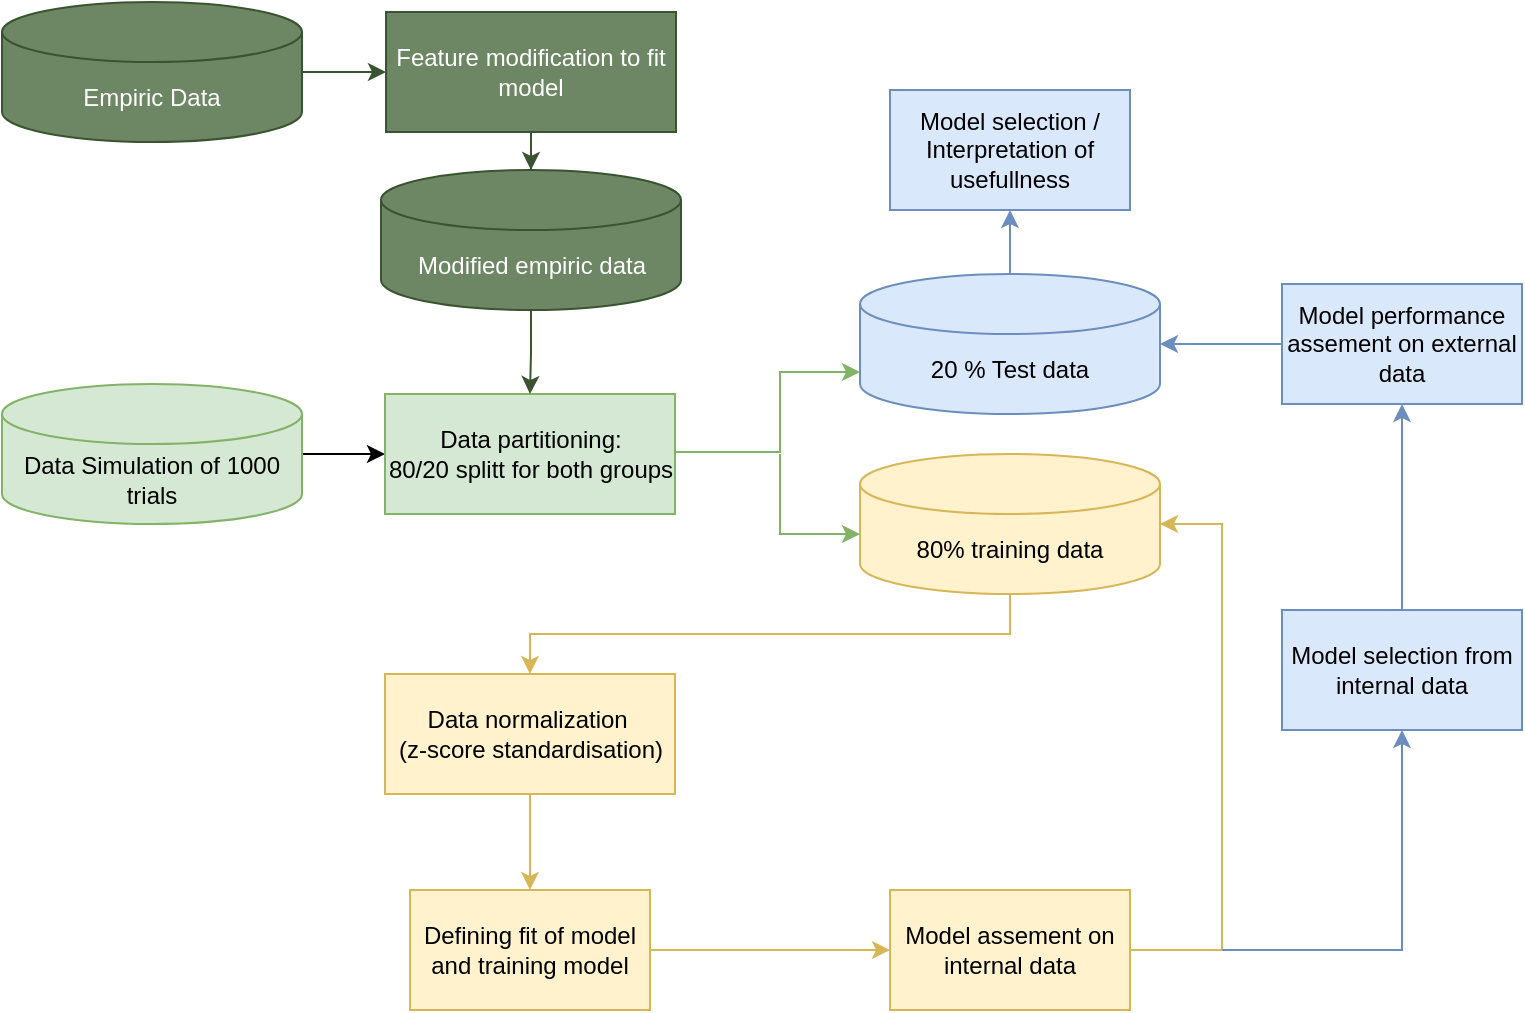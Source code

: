 <mxfile version="20.5.1" type="device"><diagram id="C5RBs43oDa-KdzZeNtuy" name="Page-1"><mxGraphModel dx="1002" dy="751" grid="0" gridSize="10" guides="1" tooltips="1" connect="1" arrows="1" fold="1" page="1" pageScale="1" pageWidth="827" pageHeight="1169" math="0" shadow="0"><root><mxCell id="WIyWlLk6GJQsqaUBKTNV-0"/><mxCell id="WIyWlLk6GJQsqaUBKTNV-1" parent="WIyWlLk6GJQsqaUBKTNV-0"/><mxCell id="gtQadvthVLj_Uy5Ra8BW-2" value="" style="edgeStyle=orthogonalEdgeStyle;rounded=0;orthogonalLoop=1;jettySize=auto;html=1;" edge="1" parent="WIyWlLk6GJQsqaUBKTNV-1" source="gtQadvthVLj_Uy5Ra8BW-0" target="gtQadvthVLj_Uy5Ra8BW-1"><mxGeometry relative="1" as="geometry"/></mxCell><mxCell id="gtQadvthVLj_Uy5Ra8BW-0" value="Data Simulation of 1000 trials" style="shape=cylinder3;whiteSpace=wrap;html=1;boundedLbl=1;backgroundOutline=1;size=15;fillColor=#d5e8d4;strokeColor=#82b366;" vertex="1" parent="WIyWlLk6GJQsqaUBKTNV-1"><mxGeometry x="20" y="257" width="150" height="70" as="geometry"/></mxCell><mxCell id="gtQadvthVLj_Uy5Ra8BW-9" value="" style="edgeStyle=orthogonalEdgeStyle;rounded=0;orthogonalLoop=1;jettySize=auto;html=1;exitX=0.5;exitY=1;exitDx=0;exitDy=0;exitPerimeter=0;fillColor=#fff2cc;strokeColor=#d6b656;" edge="1" parent="WIyWlLk6GJQsqaUBKTNV-1" source="gtQadvthVLj_Uy5Ra8BW-6" target="gtQadvthVLj_Uy5Ra8BW-8"><mxGeometry relative="1" as="geometry"/></mxCell><mxCell id="gtQadvthVLj_Uy5Ra8BW-1" value="Data partitioning:&lt;br&gt;80/20 splitt for both groups" style="whiteSpace=wrap;html=1;fillColor=#d5e8d4;strokeColor=#82b366;" vertex="1" parent="WIyWlLk6GJQsqaUBKTNV-1"><mxGeometry x="211.5" y="262" width="145" height="60" as="geometry"/></mxCell><mxCell id="gtQadvthVLj_Uy5Ra8BW-4" value="" style="endArrow=classic;html=1;rounded=0;exitX=1;exitY=0.5;exitDx=0;exitDy=0;fillColor=#d5e8d4;strokeColor=#82b366;" edge="1" parent="WIyWlLk6GJQsqaUBKTNV-1"><mxGeometry width="50" height="50" relative="1" as="geometry"><mxPoint x="356.5" y="291" as="sourcePoint"/><mxPoint x="449" y="251" as="targetPoint"/><Array as="points"><mxPoint x="409" y="291"/><mxPoint x="409" y="251"/></Array></mxGeometry></mxCell><mxCell id="gtQadvthVLj_Uy5Ra8BW-16" value="" style="edgeStyle=orthogonalEdgeStyle;rounded=0;orthogonalLoop=1;jettySize=auto;html=1;fillColor=#dae8fc;strokeColor=#6c8ebf;" edge="1" parent="WIyWlLk6GJQsqaUBKTNV-1" source="gtQadvthVLj_Uy5Ra8BW-5" target="gtQadvthVLj_Uy5Ra8BW-15"><mxGeometry relative="1" as="geometry"/></mxCell><mxCell id="gtQadvthVLj_Uy5Ra8BW-5" value="20 % Test data" style="shape=cylinder3;whiteSpace=wrap;html=1;boundedLbl=1;backgroundOutline=1;size=15;fillColor=#dae8fc;strokeColor=#6c8ebf;" vertex="1" parent="WIyWlLk6GJQsqaUBKTNV-1"><mxGeometry x="449" y="202" width="150" height="70" as="geometry"/></mxCell><mxCell id="gtQadvthVLj_Uy5Ra8BW-6" value="80% training data" style="shape=cylinder3;whiteSpace=wrap;html=1;boundedLbl=1;backgroundOutline=1;size=15;fillColor=#fff2cc;strokeColor=#d6b656;" vertex="1" parent="WIyWlLk6GJQsqaUBKTNV-1"><mxGeometry x="449" y="292" width="150" height="70" as="geometry"/></mxCell><mxCell id="gtQadvthVLj_Uy5Ra8BW-7" value="" style="endArrow=classic;html=1;rounded=0;fillColor=#d5e8d4;strokeColor=#82b366;" edge="1" parent="WIyWlLk6GJQsqaUBKTNV-1"><mxGeometry width="50" height="50" relative="1" as="geometry"><mxPoint x="409" y="292" as="sourcePoint"/><mxPoint x="449" y="332" as="targetPoint"/><Array as="points"><mxPoint x="409" y="332"/></Array></mxGeometry></mxCell><mxCell id="gtQadvthVLj_Uy5Ra8BW-11" value="" style="edgeStyle=orthogonalEdgeStyle;rounded=0;orthogonalLoop=1;jettySize=auto;html=1;fillColor=#fff2cc;strokeColor=#d6b656;" edge="1" parent="WIyWlLk6GJQsqaUBKTNV-1" source="gtQadvthVLj_Uy5Ra8BW-8" target="gtQadvthVLj_Uy5Ra8BW-10"><mxGeometry relative="1" as="geometry"/></mxCell><mxCell id="gtQadvthVLj_Uy5Ra8BW-8" value="Data normalization&amp;nbsp;&lt;br&gt;(z-score standardisation)" style="whiteSpace=wrap;html=1;fillColor=#fff2cc;strokeColor=#d6b656;" vertex="1" parent="WIyWlLk6GJQsqaUBKTNV-1"><mxGeometry x="211.5" y="402" width="145" height="60" as="geometry"/></mxCell><mxCell id="gtQadvthVLj_Uy5Ra8BW-25" style="edgeStyle=orthogonalEdgeStyle;rounded=0;orthogonalLoop=1;jettySize=auto;html=1;entryX=0;entryY=0.5;entryDx=0;entryDy=0;fillColor=#fff2cc;strokeColor=#d6b656;" edge="1" parent="WIyWlLk6GJQsqaUBKTNV-1" source="gtQadvthVLj_Uy5Ra8BW-10" target="gtQadvthVLj_Uy5Ra8BW-17"><mxGeometry relative="1" as="geometry"/></mxCell><mxCell id="gtQadvthVLj_Uy5Ra8BW-10" value="Defining fit of model and training model" style="whiteSpace=wrap;html=1;fillColor=#fff2cc;strokeColor=#d6b656;" vertex="1" parent="WIyWlLk6GJQsqaUBKTNV-1"><mxGeometry x="224" y="510" width="120" height="60" as="geometry"/></mxCell><mxCell id="gtQadvthVLj_Uy5Ra8BW-15" value="Model selection / Interpretation of usefullness" style="whiteSpace=wrap;html=1;fillColor=#dae8fc;strokeColor=#6c8ebf;" vertex="1" parent="WIyWlLk6GJQsqaUBKTNV-1"><mxGeometry x="464" y="110" width="120" height="60" as="geometry"/></mxCell><mxCell id="gtQadvthVLj_Uy5Ra8BW-30" value="" style="edgeStyle=orthogonalEdgeStyle;rounded=0;orthogonalLoop=1;jettySize=auto;html=1;fillColor=#dae8fc;strokeColor=#6c8ebf;" edge="1" parent="WIyWlLk6GJQsqaUBKTNV-1" source="gtQadvthVLj_Uy5Ra8BW-13" target="gtQadvthVLj_Uy5Ra8BW-5"><mxGeometry relative="1" as="geometry"/></mxCell><mxCell id="gtQadvthVLj_Uy5Ra8BW-13" value="Model performance assement on external data" style="rounded=0;whiteSpace=wrap;html=1;fillColor=#dae8fc;strokeColor=#6c8ebf;" vertex="1" parent="WIyWlLk6GJQsqaUBKTNV-1"><mxGeometry x="660" y="207" width="120" height="60" as="geometry"/></mxCell><mxCell id="gtQadvthVLj_Uy5Ra8BW-26" style="edgeStyle=orthogonalEdgeStyle;rounded=0;orthogonalLoop=1;jettySize=auto;html=1;entryX=1;entryY=0.5;entryDx=0;entryDy=0;entryPerimeter=0;fillColor=#fff2cc;strokeColor=#d6b656;" edge="1" parent="WIyWlLk6GJQsqaUBKTNV-1" source="gtQadvthVLj_Uy5Ra8BW-17" target="gtQadvthVLj_Uy5Ra8BW-6"><mxGeometry relative="1" as="geometry"><mxPoint x="720" y="340" as="targetPoint"/><Array as="points"><mxPoint x="630" y="540"/><mxPoint x="630" y="327"/></Array></mxGeometry></mxCell><mxCell id="gtQadvthVLj_Uy5Ra8BW-17" value="Model assement on internal data" style="rounded=0;whiteSpace=wrap;html=1;fillColor=#fff2cc;strokeColor=#d6b656;" vertex="1" parent="WIyWlLk6GJQsqaUBKTNV-1"><mxGeometry x="464" y="510" width="120" height="60" as="geometry"/></mxCell><mxCell id="gtQadvthVLj_Uy5Ra8BW-29" value="" style="edgeStyle=orthogonalEdgeStyle;rounded=0;orthogonalLoop=1;jettySize=auto;html=1;fillColor=#dae8fc;strokeColor=#6c8ebf;" edge="1" parent="WIyWlLk6GJQsqaUBKTNV-1" source="gtQadvthVLj_Uy5Ra8BW-27" target="gtQadvthVLj_Uy5Ra8BW-13"><mxGeometry relative="1" as="geometry"/></mxCell><mxCell id="gtQadvthVLj_Uy5Ra8BW-27" value="Model selection from internal data" style="rounded=0;whiteSpace=wrap;html=1;fillColor=#dae8fc;strokeColor=#6c8ebf;" vertex="1" parent="WIyWlLk6GJQsqaUBKTNV-1"><mxGeometry x="660" y="370" width="120" height="60" as="geometry"/></mxCell><mxCell id="gtQadvthVLj_Uy5Ra8BW-28" value="" style="endArrow=classic;html=1;rounded=0;entryX=0.5;entryY=1;entryDx=0;entryDy=0;fillColor=#dae8fc;strokeColor=#6c8ebf;" edge="1" parent="WIyWlLk6GJQsqaUBKTNV-1" target="gtQadvthVLj_Uy5Ra8BW-27"><mxGeometry width="50" height="50" relative="1" as="geometry"><mxPoint x="630" y="540" as="sourcePoint"/><mxPoint x="440" y="290" as="targetPoint"/><Array as="points"><mxPoint x="720" y="540"/></Array></mxGeometry></mxCell><mxCell id="gtQadvthVLj_Uy5Ra8BW-36" value="" style="edgeStyle=orthogonalEdgeStyle;rounded=0;orthogonalLoop=1;jettySize=auto;html=1;fillColor=#6d8764;strokeColor=#3A5431;" edge="1" parent="WIyWlLk6GJQsqaUBKTNV-1" source="gtQadvthVLj_Uy5Ra8BW-31" target="gtQadvthVLj_Uy5Ra8BW-32"><mxGeometry relative="1" as="geometry"/></mxCell><mxCell id="gtQadvthVLj_Uy5Ra8BW-31" value="Empiric Data" style="shape=cylinder3;whiteSpace=wrap;html=1;boundedLbl=1;backgroundOutline=1;size=15;fillColor=#6d8764;strokeColor=#3A5431;fontColor=#ffffff;" vertex="1" parent="WIyWlLk6GJQsqaUBKTNV-1"><mxGeometry x="20" y="66" width="150" height="70" as="geometry"/></mxCell><mxCell id="gtQadvthVLj_Uy5Ra8BW-37" value="" style="edgeStyle=orthogonalEdgeStyle;rounded=0;orthogonalLoop=1;jettySize=auto;html=1;fillColor=#6d8764;strokeColor=#3A5431;" edge="1" parent="WIyWlLk6GJQsqaUBKTNV-1" source="gtQadvthVLj_Uy5Ra8BW-32" target="gtQadvthVLj_Uy5Ra8BW-33"><mxGeometry relative="1" as="geometry"/></mxCell><mxCell id="gtQadvthVLj_Uy5Ra8BW-32" value="Feature modification to fit model" style="whiteSpace=wrap;html=1;fillColor=#6d8764;strokeColor=#3A5431;fontColor=#ffffff;" vertex="1" parent="WIyWlLk6GJQsqaUBKTNV-1"><mxGeometry x="212" y="71" width="145" height="60" as="geometry"/></mxCell><mxCell id="gtQadvthVLj_Uy5Ra8BW-38" value="" style="edgeStyle=orthogonalEdgeStyle;rounded=0;orthogonalLoop=1;jettySize=auto;html=1;fillColor=#6d8764;strokeColor=#3A5431;" edge="1" parent="WIyWlLk6GJQsqaUBKTNV-1" source="gtQadvthVLj_Uy5Ra8BW-33" target="gtQadvthVLj_Uy5Ra8BW-1"><mxGeometry relative="1" as="geometry"/></mxCell><mxCell id="gtQadvthVLj_Uy5Ra8BW-33" value="Modified empiric data" style="shape=cylinder3;whiteSpace=wrap;html=1;boundedLbl=1;backgroundOutline=1;size=15;fillColor=#6d8764;strokeColor=#3A5431;fontColor=#ffffff;" vertex="1" parent="WIyWlLk6GJQsqaUBKTNV-1"><mxGeometry x="209.5" y="150" width="150" height="70" as="geometry"/></mxCell></root></mxGraphModel></diagram></mxfile>